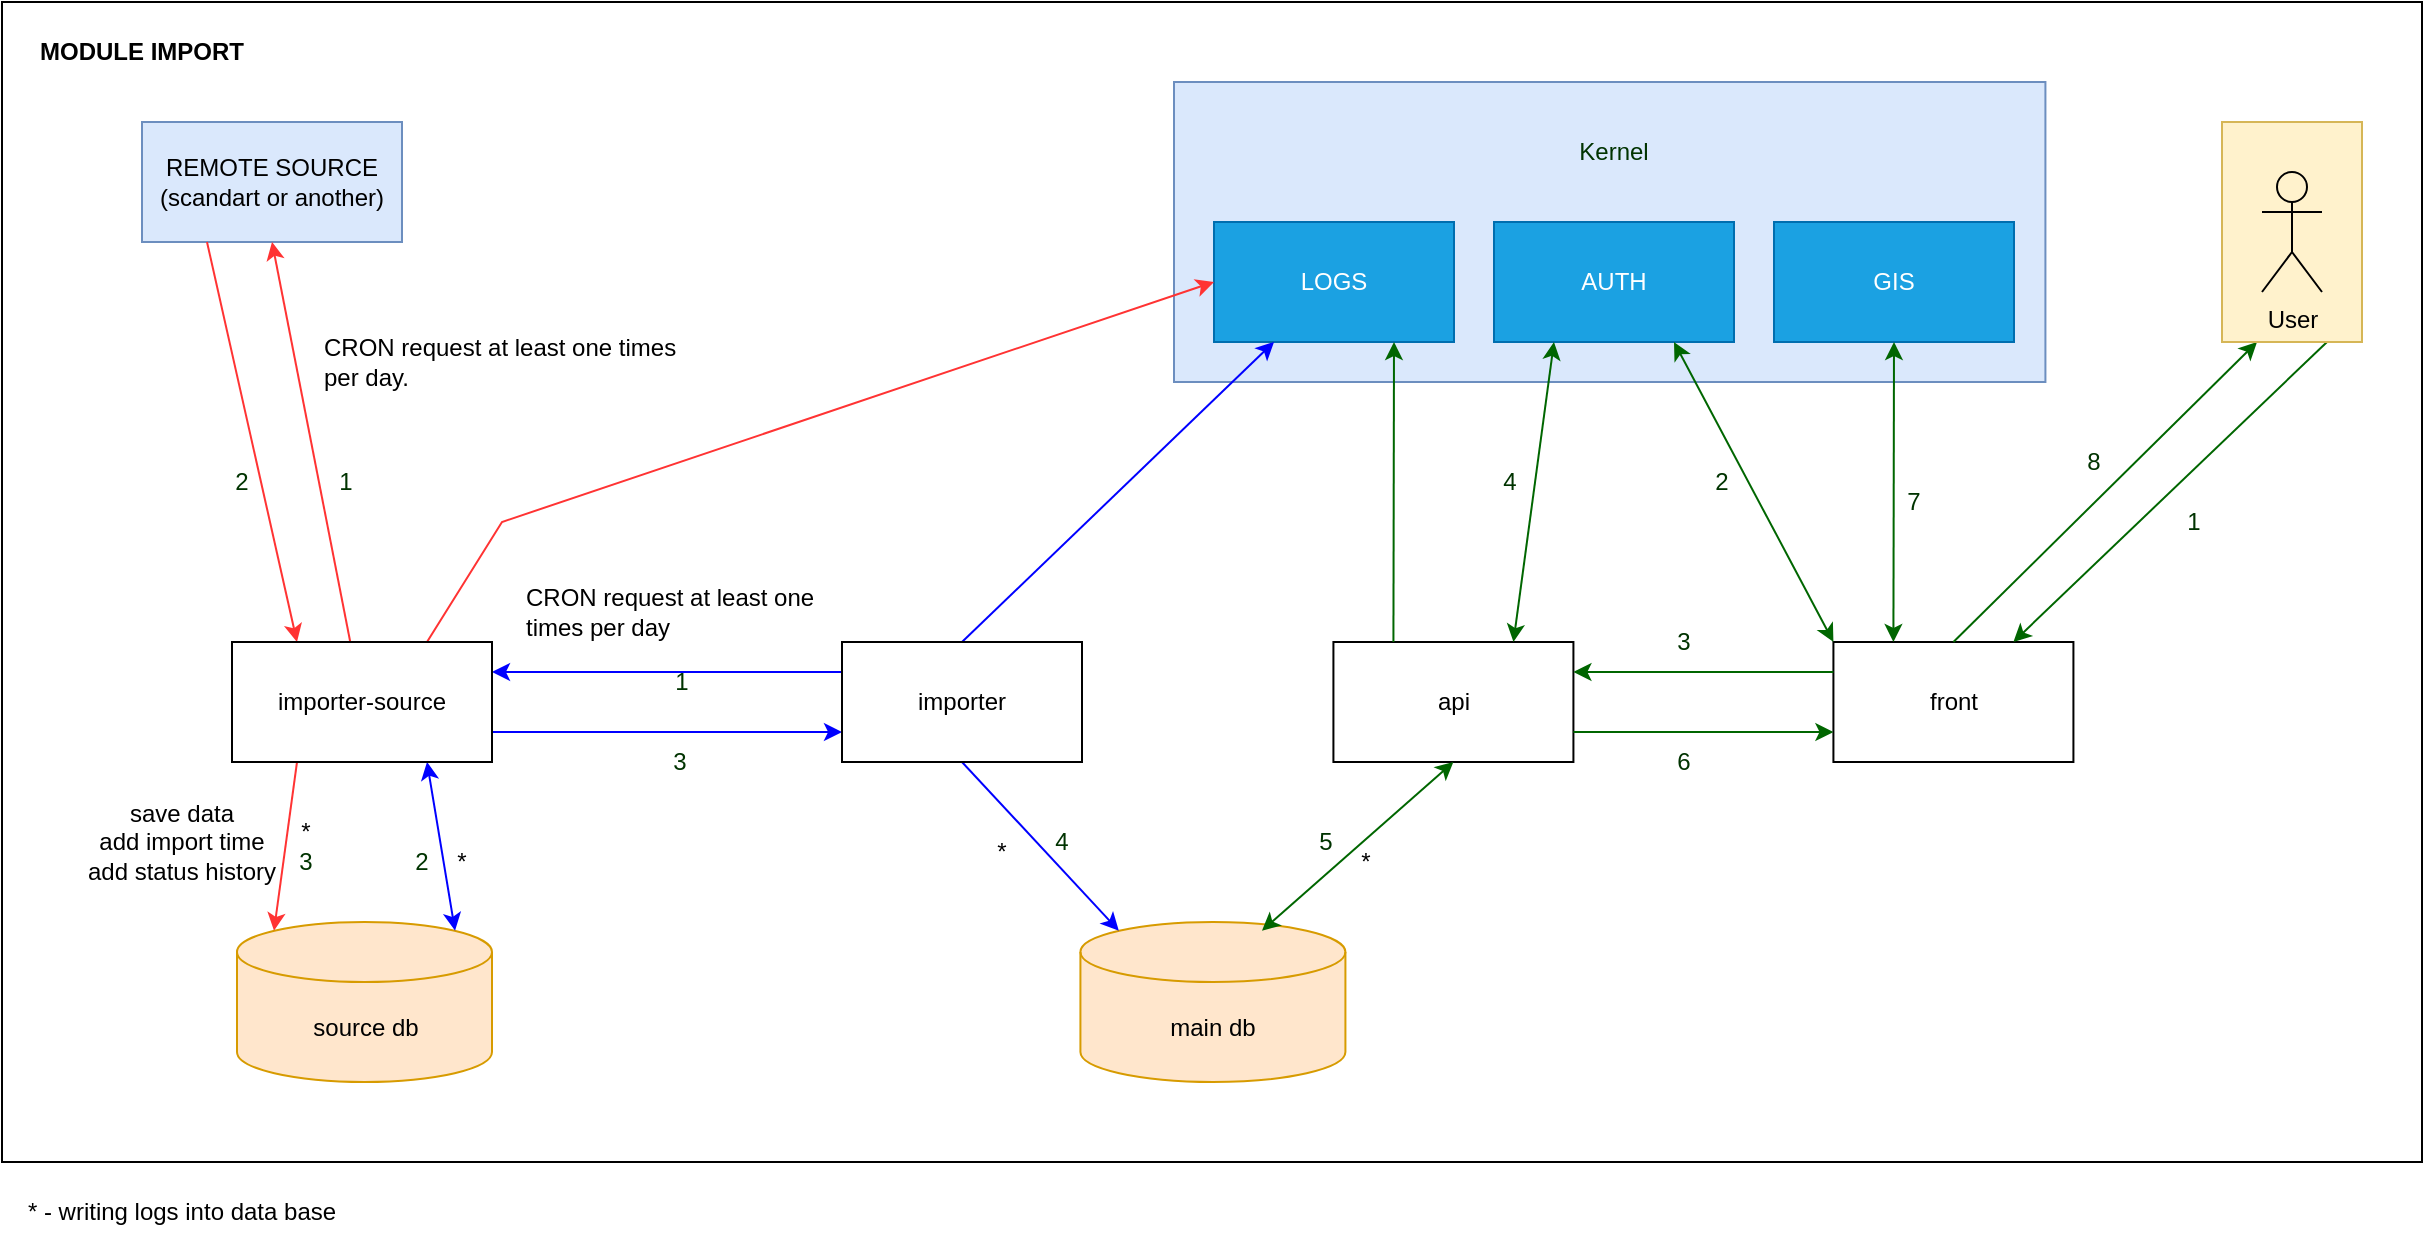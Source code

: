 <mxfile version="19.0.3" type="device"><diagram id="BWKZvqS3UOS-0GRiODJi" name="services communications"><mxGraphModel dx="1422" dy="1705" grid="1" gridSize="10" guides="1" tooltips="1" connect="1" arrows="1" fold="1" page="1" pageScale="1" pageWidth="1100" pageHeight="850" math="0" shadow="0"><root><mxCell id="0"/><mxCell id="1" parent="0"/><mxCell id="hrsbJMJoeHQrxpTfh9k4-6" value="" style="rounded=0;whiteSpace=wrap;html=1;" parent="1" vertex="1"><mxGeometry x="40" y="-800" width="1210" height="580" as="geometry"/></mxCell><mxCell id="Bqeo8qi5Pm-0vGqLtTgS-1" value="" style="group" parent="1" vertex="1" connectable="0"><mxGeometry x="626" y="-760" width="435.71" height="150" as="geometry"/></mxCell><mxCell id="Bqeo8qi5Pm-0vGqLtTgS-3" value="" style="group" parent="Bqeo8qi5Pm-0vGqLtTgS-1" vertex="1" connectable="0"><mxGeometry width="435.71" height="150" as="geometry"/></mxCell><mxCell id="Nibw21ICvup8al1uOpgP-53" value="" style="rounded=0;whiteSpace=wrap;html=1;fillColor=#dae8fc;strokeColor=#6c8ebf;" parent="Bqeo8qi5Pm-0vGqLtTgS-3" vertex="1"><mxGeometry width="435.71" height="150" as="geometry"/></mxCell><mxCell id="Nibw21ICvup8al1uOpgP-52" value="Kernel" style="text;html=1;strokeColor=none;fillColor=none;align=center;verticalAlign=middle;whiteSpace=wrap;rounded=0;fontColor=#003300;" parent="Bqeo8qi5Pm-0vGqLtTgS-3" vertex="1"><mxGeometry x="175.0" y="20" width="90" height="30" as="geometry"/></mxCell><mxCell id="Nibw21ICvup8al1uOpgP-34" value="AUTH" style="rounded=0;whiteSpace=wrap;html=1;fillColor=#1ba1e2;strokeColor=#006EAF;fontColor=#ffffff;" parent="Bqeo8qi5Pm-0vGqLtTgS-3" vertex="1"><mxGeometry x="160" y="70" width="120" height="60" as="geometry"/></mxCell><mxCell id="Nibw21ICvup8al1uOpgP-35" value="GIS" style="rounded=0;whiteSpace=wrap;html=1;fillColor=#1ba1e2;strokeColor=#006EAF;fontColor=#ffffff;" parent="Bqeo8qi5Pm-0vGqLtTgS-3" vertex="1"><mxGeometry x="300.0" y="70" width="120" height="60" as="geometry"/></mxCell><mxCell id="Nibw21ICvup8al1uOpgP-71" value="LOGS" style="rounded=0;whiteSpace=wrap;html=1;fillColor=#1ba1e2;strokeColor=#006EAF;fontColor=#ffffff;" parent="Bqeo8qi5Pm-0vGqLtTgS-3" vertex="1"><mxGeometry x="20" y="70" width="120" height="60" as="geometry"/></mxCell><mxCell id="Nibw21ICvup8al1uOpgP-1" value="REMOTE SOURCE&lt;br&gt;(scandart or another)" style="rounded=0;whiteSpace=wrap;html=1;fillColor=#dae8fc;strokeColor=#6c8ebf;" parent="1" vertex="1"><mxGeometry x="110" y="-740" width="130" height="60" as="geometry"/></mxCell><mxCell id="Nibw21ICvup8al1uOpgP-2" value="marking-importer-source" style="rounded=0;whiteSpace=wrap;html=1;" parent="1" vertex="1"><mxGeometry x="155" y="-480" width="130" height="60" as="geometry"/></mxCell><mxCell id="Nibw21ICvup8al1uOpgP-19" style="edgeStyle=orthogonalEdgeStyle;rounded=0;orthogonalLoop=1;jettySize=auto;html=1;exitX=0;exitY=0.25;exitDx=0;exitDy=0;entryX=1;entryY=0.25;entryDx=0;entryDy=0;fontColor=#000000;strokeColor=#0000FF;" parent="1" source="Nibw21ICvup8al1uOpgP-3" target="Nibw21ICvup8al1uOpgP-2" edge="1"><mxGeometry relative="1" as="geometry"/></mxCell><mxCell id="Nibw21ICvup8al1uOpgP-3" value="marking-importer" style="rounded=0;whiteSpace=wrap;html=1;" parent="1" vertex="1"><mxGeometry x="460" y="-480" width="120" height="60" as="geometry"/></mxCell><mxCell id="Nibw21ICvup8al1uOpgP-8" value="source db" style="shape=cylinder3;whiteSpace=wrap;html=1;boundedLbl=1;backgroundOutline=1;size=15;fillColor=#ffe6cc;strokeColor=#d79b00;" parent="1" vertex="1"><mxGeometry x="157.5" y="-340" width="127.5" height="80" as="geometry"/></mxCell><mxCell id="Nibw21ICvup8al1uOpgP-9" value="main db" style="shape=cylinder3;whiteSpace=wrap;html=1;boundedLbl=1;backgroundOutline=1;size=15;fillColor=#ffe6cc;strokeColor=#d79b00;" parent="1" vertex="1"><mxGeometry x="579.21" y="-340" width="132.5" height="80" as="geometry"/></mxCell><mxCell id="Nibw21ICvup8al1uOpgP-10" value="&lt;span&gt;api&lt;/span&gt;" style="rounded=0;whiteSpace=wrap;html=1;" parent="1" vertex="1"><mxGeometry x="705.71" y="-480" width="120" height="60" as="geometry"/></mxCell><mxCell id="Nibw21ICvup8al1uOpgP-12" value="front" style="rounded=0;whiteSpace=wrap;html=1;" parent="1" vertex="1"><mxGeometry x="955.71" y="-480" width="120" height="60" as="geometry"/></mxCell><mxCell id="Nibw21ICvup8al1uOpgP-13" value="" style="endArrow=classic;html=1;rounded=0;entryX=0.5;entryY=1;entryDx=0;entryDy=0;strokeColor=#FF3333;" parent="1" source="Nibw21ICvup8al1uOpgP-2" target="Nibw21ICvup8al1uOpgP-1" edge="1"><mxGeometry width="50" height="50" relative="1" as="geometry"><mxPoint x="640" y="-520" as="sourcePoint"/><mxPoint x="690" y="-570" as="targetPoint"/></mxGeometry></mxCell><mxCell id="Nibw21ICvup8al1uOpgP-14" value="" style="endArrow=classic;html=1;rounded=0;exitX=0.25;exitY=1;exitDx=0;exitDy=0;entryX=0.25;entryY=0;entryDx=0;entryDy=0;strokeColor=#FF3333;fontColor=#000000;" parent="1" source="Nibw21ICvup8al1uOpgP-1" target="Nibw21ICvup8al1uOpgP-2" edge="1"><mxGeometry width="50" height="50" relative="1" as="geometry"><mxPoint x="640" y="-520" as="sourcePoint"/><mxPoint x="690" y="-570" as="targetPoint"/></mxGeometry></mxCell><mxCell id="Nibw21ICvup8al1uOpgP-15" value="CRON request at least one times per day." style="text;html=1;strokeColor=none;fillColor=none;align=left;verticalAlign=middle;whiteSpace=wrap;rounded=0;" parent="1" vertex="1"><mxGeometry x="199" y="-650" width="190" height="60" as="geometry"/></mxCell><mxCell id="Nibw21ICvup8al1uOpgP-16" value="" style="endArrow=classic;html=1;rounded=0;entryX=0.145;entryY=0;entryDx=0;entryDy=4.35;entryPerimeter=0;strokeColor=#FF3333;fontColor=#000000;exitX=0.25;exitY=1;exitDx=0;exitDy=0;" parent="1" source="Nibw21ICvup8al1uOpgP-2" target="Nibw21ICvup8al1uOpgP-8" edge="1"><mxGeometry width="50" height="50" relative="1" as="geometry"><mxPoint x="180" y="-410" as="sourcePoint"/><mxPoint x="690" y="-590" as="targetPoint"/></mxGeometry></mxCell><mxCell id="Nibw21ICvup8al1uOpgP-18" value="save data&lt;br&gt;add import time&lt;br&gt;add status history" style="text;html=1;strokeColor=none;fillColor=none;align=center;verticalAlign=middle;whiteSpace=wrap;rounded=0;" parent="1" vertex="1"><mxGeometry x="80" y="-400" width="100" height="40" as="geometry"/></mxCell><mxCell id="Nibw21ICvup8al1uOpgP-23" value="" style="endArrow=classic;startArrow=classic;html=1;rounded=0;fontColor=#000000;strokeColor=#0000FF;exitX=0.75;exitY=1;exitDx=0;exitDy=0;entryX=0.855;entryY=0;entryDx=0;entryDy=4.35;entryPerimeter=0;" parent="1" source="Nibw21ICvup8al1uOpgP-2" target="Nibw21ICvup8al1uOpgP-8" edge="1"><mxGeometry width="50" height="50" relative="1" as="geometry"><mxPoint x="640" y="-560" as="sourcePoint"/><mxPoint x="690" y="-610" as="targetPoint"/></mxGeometry></mxCell><mxCell id="Nibw21ICvup8al1uOpgP-24" value="" style="endArrow=classic;html=1;rounded=0;fontColor=#000000;strokeColor=#0000FF;exitX=1;exitY=0.75;exitDx=0;exitDy=0;entryX=0;entryY=0.75;entryDx=0;entryDy=0;" parent="1" source="Nibw21ICvup8al1uOpgP-2" target="Nibw21ICvup8al1uOpgP-3" edge="1"><mxGeometry width="50" height="50" relative="1" as="geometry"><mxPoint x="640" y="-560" as="sourcePoint"/><mxPoint x="690" y="-610" as="targetPoint"/></mxGeometry></mxCell><mxCell id="Nibw21ICvup8al1uOpgP-25" value="CRON request at least one times per day" style="text;html=1;strokeColor=none;fillColor=none;align=left;verticalAlign=middle;whiteSpace=wrap;rounded=0;" parent="1" vertex="1"><mxGeometry x="300" y="-520" width="150" height="50" as="geometry"/></mxCell><mxCell id="Nibw21ICvup8al1uOpgP-26" value="" style="endArrow=classic;html=1;rounded=0;fontColor=#000000;strokeColor=#0000FF;exitX=0.5;exitY=1;exitDx=0;exitDy=0;entryX=0.145;entryY=0;entryDx=0;entryDy=4.35;entryPerimeter=0;" parent="1" source="Nibw21ICvup8al1uOpgP-3" target="Nibw21ICvup8al1uOpgP-9" edge="1"><mxGeometry width="50" height="50" relative="1" as="geometry"><mxPoint x="640" y="-560" as="sourcePoint"/><mxPoint x="690" y="-610" as="targetPoint"/></mxGeometry></mxCell><mxCell id="Nibw21ICvup8al1uOpgP-29" value="" style="endArrow=classic;html=1;rounded=0;fontColor=#000000;strokeColor=#006600;exitX=0.75;exitY=1;exitDx=0;exitDy=0;" parent="1" source="yhYZojMOal68j96LTvKS-2" edge="1"><mxGeometry width="50" height="50" relative="1" as="geometry"><mxPoint x="1208.21" y="-630" as="sourcePoint"/><mxPoint x="1045.71" y="-480" as="targetPoint"/></mxGeometry></mxCell><mxCell id="Nibw21ICvup8al1uOpgP-31" value="" style="endArrow=classic;html=1;rounded=0;fontColor=#003300;strokeColor=#006600;exitX=0;exitY=0.25;exitDx=0;exitDy=0;entryX=1;entryY=0.25;entryDx=0;entryDy=0;" parent="1" source="Nibw21ICvup8al1uOpgP-12" target="Nibw21ICvup8al1uOpgP-10" edge="1"><mxGeometry width="50" height="50" relative="1" as="geometry"><mxPoint x="625.71" y="-560" as="sourcePoint"/><mxPoint x="675.71" y="-610" as="targetPoint"/></mxGeometry></mxCell><mxCell id="Nibw21ICvup8al1uOpgP-32" value="" style="endArrow=classic;html=1;rounded=0;fontColor=#003300;strokeColor=#006600;exitX=0.5;exitY=1;exitDx=0;exitDy=0;entryX=0.855;entryY=0;entryDx=0;entryDy=4.35;entryPerimeter=0;startArrow=classic;startFill=1;" parent="1" source="Nibw21ICvup8al1uOpgP-10" edge="1"><mxGeometry width="50" height="50" relative="1" as="geometry"><mxPoint x="765.71" y="-380.5" as="sourcePoint"/><mxPoint x="669.997" y="-335.65" as="targetPoint"/></mxGeometry></mxCell><mxCell id="Nibw21ICvup8al1uOpgP-33" value="" style="endArrow=classic;html=1;rounded=0;fontColor=#003300;strokeColor=#006600;exitX=1;exitY=0.75;exitDx=0;exitDy=0;entryX=0;entryY=0.75;entryDx=0;entryDy=0;" parent="1" source="Nibw21ICvup8al1uOpgP-10" target="Nibw21ICvup8al1uOpgP-12" edge="1"><mxGeometry width="50" height="50" relative="1" as="geometry"><mxPoint x="965.71" y="-455" as="sourcePoint"/><mxPoint x="835.71" y="-455" as="targetPoint"/></mxGeometry></mxCell><mxCell id="Nibw21ICvup8al1uOpgP-36" value="" style="endArrow=classic;html=1;rounded=0;fontColor=#003300;strokeColor=#006600;exitX=0;exitY=0;exitDx=0;exitDy=0;entryX=0.75;entryY=1;entryDx=0;entryDy=0;startArrow=classic;startFill=1;" parent="1" source="Nibw21ICvup8al1uOpgP-12" target="Nibw21ICvup8al1uOpgP-34" edge="1"><mxGeometry width="50" height="50" relative="1" as="geometry"><mxPoint x="745.71" y="-560" as="sourcePoint"/><mxPoint x="835.71" y="-560" as="targetPoint"/></mxGeometry></mxCell><mxCell id="Nibw21ICvup8al1uOpgP-38" value="" style="endArrow=classic;html=1;rounded=0;fontColor=#003300;strokeColor=#006600;entryX=0.5;entryY=1;entryDx=0;entryDy=0;exitX=0.25;exitY=0;exitDx=0;exitDy=0;startArrow=classic;startFill=1;" parent="1" source="Nibw21ICvup8al1uOpgP-12" target="Nibw21ICvup8al1uOpgP-35" edge="1"><mxGeometry width="50" height="50" relative="1" as="geometry"><mxPoint x="985.71" y="-490" as="sourcePoint"/><mxPoint x="795.71" y="-610" as="targetPoint"/></mxGeometry></mxCell><mxCell id="Nibw21ICvup8al1uOpgP-39" value="" style="endArrow=classic;html=1;rounded=0;fontColor=#003300;strokeColor=#006600;exitX=0.5;exitY=0;exitDx=0;exitDy=0;entryX=0.25;entryY=1;entryDx=0;entryDy=0;" parent="1" source="Nibw21ICvup8al1uOpgP-12" target="yhYZojMOal68j96LTvKS-2" edge="1"><mxGeometry width="50" height="50" relative="1" as="geometry"><mxPoint x="995.71" y="-470" as="sourcePoint"/><mxPoint x="1173.21" y="-630" as="targetPoint"/></mxGeometry></mxCell><mxCell id="Nibw21ICvup8al1uOpgP-50" value="" style="endArrow=classic;html=1;rounded=0;fontColor=#003300;strokeColor=#006600;entryX=0.25;entryY=1;entryDx=0;entryDy=0;exitX=0.75;exitY=0;exitDx=0;exitDy=0;startArrow=classic;startFill=1;" parent="1" source="Nibw21ICvup8al1uOpgP-10" target="Nibw21ICvup8al1uOpgP-34" edge="1"><mxGeometry width="50" height="50" relative="1" as="geometry"><mxPoint x="995.71" y="-470" as="sourcePoint"/><mxPoint x="995.71" y="-620" as="targetPoint"/></mxGeometry></mxCell><mxCell id="Nibw21ICvup8al1uOpgP-54" value="1" style="text;html=1;strokeColor=none;fillColor=none;align=center;verticalAlign=middle;whiteSpace=wrap;rounded=0;fontColor=#003300;" parent="1" vertex="1"><mxGeometry x="1125.71" y="-550" width="20" height="20" as="geometry"/></mxCell><mxCell id="Nibw21ICvup8al1uOpgP-55" value="2" style="text;html=1;strokeColor=none;fillColor=none;align=center;verticalAlign=middle;whiteSpace=wrap;rounded=0;fontColor=#003300;" parent="1" vertex="1"><mxGeometry x="890" y="-570" width="20" height="20" as="geometry"/></mxCell><mxCell id="Nibw21ICvup8al1uOpgP-56" value="3" style="text;html=1;strokeColor=none;fillColor=none;align=center;verticalAlign=middle;whiteSpace=wrap;rounded=0;fontColor=#003300;" parent="1" vertex="1"><mxGeometry x="870.71" y="-490" width="20" height="20" as="geometry"/></mxCell><mxCell id="Nibw21ICvup8al1uOpgP-57" value="4" style="text;html=1;strokeColor=none;fillColor=none;align=center;verticalAlign=middle;whiteSpace=wrap;rounded=0;fontColor=#003300;" parent="1" vertex="1"><mxGeometry x="784" y="-570" width="20" height="20" as="geometry"/></mxCell><mxCell id="Nibw21ICvup8al1uOpgP-58" value="5" style="text;html=1;strokeColor=none;fillColor=none;align=center;verticalAlign=middle;whiteSpace=wrap;rounded=0;fontColor=#003300;" parent="1" vertex="1"><mxGeometry x="691.71" y="-390" width="20" height="20" as="geometry"/></mxCell><mxCell id="Nibw21ICvup8al1uOpgP-59" value="6" style="text;html=1;strokeColor=none;fillColor=none;align=center;verticalAlign=middle;whiteSpace=wrap;rounded=0;fontColor=#003300;" parent="1" vertex="1"><mxGeometry x="870.71" y="-430" width="20" height="20" as="geometry"/></mxCell><mxCell id="Nibw21ICvup8al1uOpgP-60" value="7" style="text;html=1;strokeColor=none;fillColor=none;align=center;verticalAlign=middle;whiteSpace=wrap;rounded=0;fontColor=#003300;" parent="1" vertex="1"><mxGeometry x="985.71" y="-560" width="20" height="20" as="geometry"/></mxCell><mxCell id="Nibw21ICvup8al1uOpgP-61" value="8" style="text;html=1;strokeColor=none;fillColor=none;align=center;verticalAlign=middle;whiteSpace=wrap;rounded=0;fontColor=#003300;" parent="1" vertex="1"><mxGeometry x="1075.71" y="-580" width="20" height="20" as="geometry"/></mxCell><mxCell id="Nibw21ICvup8al1uOpgP-62" value="1" style="text;html=1;strokeColor=none;fillColor=none;align=center;verticalAlign=middle;whiteSpace=wrap;rounded=0;fontColor=#003300;" parent="1" vertex="1"><mxGeometry x="370" y="-470" width="20" height="20" as="geometry"/></mxCell><mxCell id="Nibw21ICvup8al1uOpgP-63" value="2" style="text;html=1;strokeColor=none;fillColor=none;align=center;verticalAlign=middle;whiteSpace=wrap;rounded=0;fontColor=#003300;" parent="1" vertex="1"><mxGeometry x="240" y="-380" width="20" height="20" as="geometry"/></mxCell><mxCell id="Nibw21ICvup8al1uOpgP-64" value="3" style="text;html=1;strokeColor=none;fillColor=none;align=center;verticalAlign=middle;whiteSpace=wrap;rounded=0;fontColor=#003300;" parent="1" vertex="1"><mxGeometry x="369" y="-430" width="20" height="20" as="geometry"/></mxCell><mxCell id="Nibw21ICvup8al1uOpgP-66" value="4" style="text;html=1;strokeColor=none;fillColor=none;align=center;verticalAlign=middle;whiteSpace=wrap;rounded=0;fontColor=#003300;" parent="1" vertex="1"><mxGeometry x="560" y="-390" width="20" height="20" as="geometry"/></mxCell><mxCell id="Nibw21ICvup8al1uOpgP-68" value="1" style="text;html=1;strokeColor=none;fillColor=none;align=center;verticalAlign=middle;whiteSpace=wrap;rounded=0;fontColor=#003300;" parent="1" vertex="1"><mxGeometry x="202" y="-570" width="20" height="20" as="geometry"/></mxCell><mxCell id="Nibw21ICvup8al1uOpgP-69" value="2" style="text;html=1;strokeColor=none;fillColor=none;align=center;verticalAlign=middle;whiteSpace=wrap;rounded=0;fontColor=#003300;" parent="1" vertex="1"><mxGeometry x="150" y="-570" width="20" height="20" as="geometry"/></mxCell><mxCell id="Nibw21ICvup8al1uOpgP-70" value="3" style="text;html=1;strokeColor=none;fillColor=none;align=center;verticalAlign=middle;whiteSpace=wrap;rounded=0;fontColor=#003300;" parent="1" vertex="1"><mxGeometry x="182" y="-380" width="20" height="20" as="geometry"/></mxCell><mxCell id="Nibw21ICvup8al1uOpgP-73" value="" style="endArrow=classic;html=1;rounded=0;fontColor=#003300;strokeColor=#006600;exitX=0.25;exitY=0;exitDx=0;exitDy=0;entryX=0.75;entryY=1;entryDx=0;entryDy=0;" parent="1" source="Nibw21ICvup8al1uOpgP-10" target="Nibw21ICvup8al1uOpgP-71" edge="1"><mxGeometry width="50" height="50" relative="1" as="geometry"><mxPoint x="590" y="-500" as="sourcePoint"/><mxPoint x="640" y="-550" as="targetPoint"/></mxGeometry></mxCell><mxCell id="Nibw21ICvup8al1uOpgP-74" value="" style="endArrow=classic;html=1;rounded=0;fontColor=#000000;strokeColor=#0000FF;exitX=0.5;exitY=0;exitDx=0;exitDy=0;entryX=0.25;entryY=1;entryDx=0;entryDy=0;" parent="1" source="Nibw21ICvup8al1uOpgP-3" target="Nibw21ICvup8al1uOpgP-71" edge="1"><mxGeometry width="50" height="50" relative="1" as="geometry"><mxPoint x="530" y="-410" as="sourcePoint"/><mxPoint x="608.423" y="-325.65" as="targetPoint"/></mxGeometry></mxCell><mxCell id="Nibw21ICvup8al1uOpgP-75" value="" style="endArrow=classic;html=1;rounded=0;entryX=0;entryY=0.5;entryDx=0;entryDy=0;exitX=0.75;exitY=0;exitDx=0;exitDy=0;strokeColor=#FF3333;" parent="1" source="Nibw21ICvup8al1uOpgP-2" target="Nibw21ICvup8al1uOpgP-71" edge="1"><mxGeometry width="50" height="50" relative="1" as="geometry"><mxPoint x="262.5" y="-470" as="sourcePoint"/><mxPoint x="217.5" y="-670" as="targetPoint"/><Array as="points"><mxPoint x="290" y="-540"/></Array></mxGeometry></mxCell><mxCell id="y5NXRP8__GjydoCwvc3V-1" value="importer-source" style="rounded=0;whiteSpace=wrap;html=1;" parent="1" vertex="1"><mxGeometry x="155" y="-480" width="130" height="60" as="geometry"/></mxCell><mxCell id="y5NXRP8__GjydoCwvc3V-2" value="importer" style="rounded=0;whiteSpace=wrap;html=1;" parent="1" vertex="1"><mxGeometry x="460" y="-480" width="120" height="60" as="geometry"/></mxCell><mxCell id="yhYZojMOal68j96LTvKS-1" value="" style="group" parent="1" vertex="1" connectable="0"><mxGeometry x="1150" y="-740" width="70" height="110" as="geometry"/></mxCell><mxCell id="yhYZojMOal68j96LTvKS-2" value="" style="rounded=0;whiteSpace=wrap;html=1;fillColor=#fff2cc;strokeColor=#d6b656;" parent="yhYZojMOal68j96LTvKS-1" vertex="1"><mxGeometry width="70" height="110" as="geometry"/></mxCell><mxCell id="yhYZojMOal68j96LTvKS-3" value="User" style="shape=umlActor;verticalLabelPosition=bottom;verticalAlign=top;html=1;outlineConnect=0;fillColor=#FFF2CC;" parent="yhYZojMOal68j96LTvKS-1" vertex="1"><mxGeometry x="20" y="25" width="30" height="60" as="geometry"/></mxCell><mxCell id="hrsbJMJoeHQrxpTfh9k4-1" value="*" style="text;html=1;strokeColor=none;fillColor=none;align=center;verticalAlign=middle;whiteSpace=wrap;rounded=0;" parent="1" vertex="1"><mxGeometry x="260" y="-385" width="20" height="30" as="geometry"/></mxCell><mxCell id="hrsbJMJoeHQrxpTfh9k4-2" value="*" style="text;html=1;strokeColor=none;fillColor=none;align=center;verticalAlign=middle;whiteSpace=wrap;rounded=0;" parent="1" vertex="1"><mxGeometry x="182" y="-400" width="20" height="30" as="geometry"/></mxCell><mxCell id="hrsbJMJoeHQrxpTfh9k4-3" value="*" style="text;html=1;strokeColor=none;fillColor=none;align=center;verticalAlign=middle;whiteSpace=wrap;rounded=0;" parent="1" vertex="1"><mxGeometry x="530" y="-390" width="20" height="30" as="geometry"/></mxCell><mxCell id="hrsbJMJoeHQrxpTfh9k4-4" value="*" style="text;html=1;strokeColor=none;fillColor=none;align=center;verticalAlign=middle;whiteSpace=wrap;rounded=0;" parent="1" vertex="1"><mxGeometry x="711.71" y="-385" width="20" height="30" as="geometry"/></mxCell><mxCell id="hrsbJMJoeHQrxpTfh9k4-5" value="* - writing logs into data base" style="text;html=1;strokeColor=none;fillColor=none;align=center;verticalAlign=middle;whiteSpace=wrap;rounded=0;" parent="1" vertex="1"><mxGeometry x="40" y="-210" width="180" height="30" as="geometry"/></mxCell><mxCell id="hrsbJMJoeHQrxpTfh9k4-7" value="MODULE IMPORT" style="text;html=1;strokeColor=none;fillColor=none;align=center;verticalAlign=middle;whiteSpace=wrap;rounded=0;fontStyle=1" parent="1" vertex="1"><mxGeometry x="50" y="-790" width="120" height="30" as="geometry"/></mxCell></root></mxGraphModel></diagram></mxfile>
